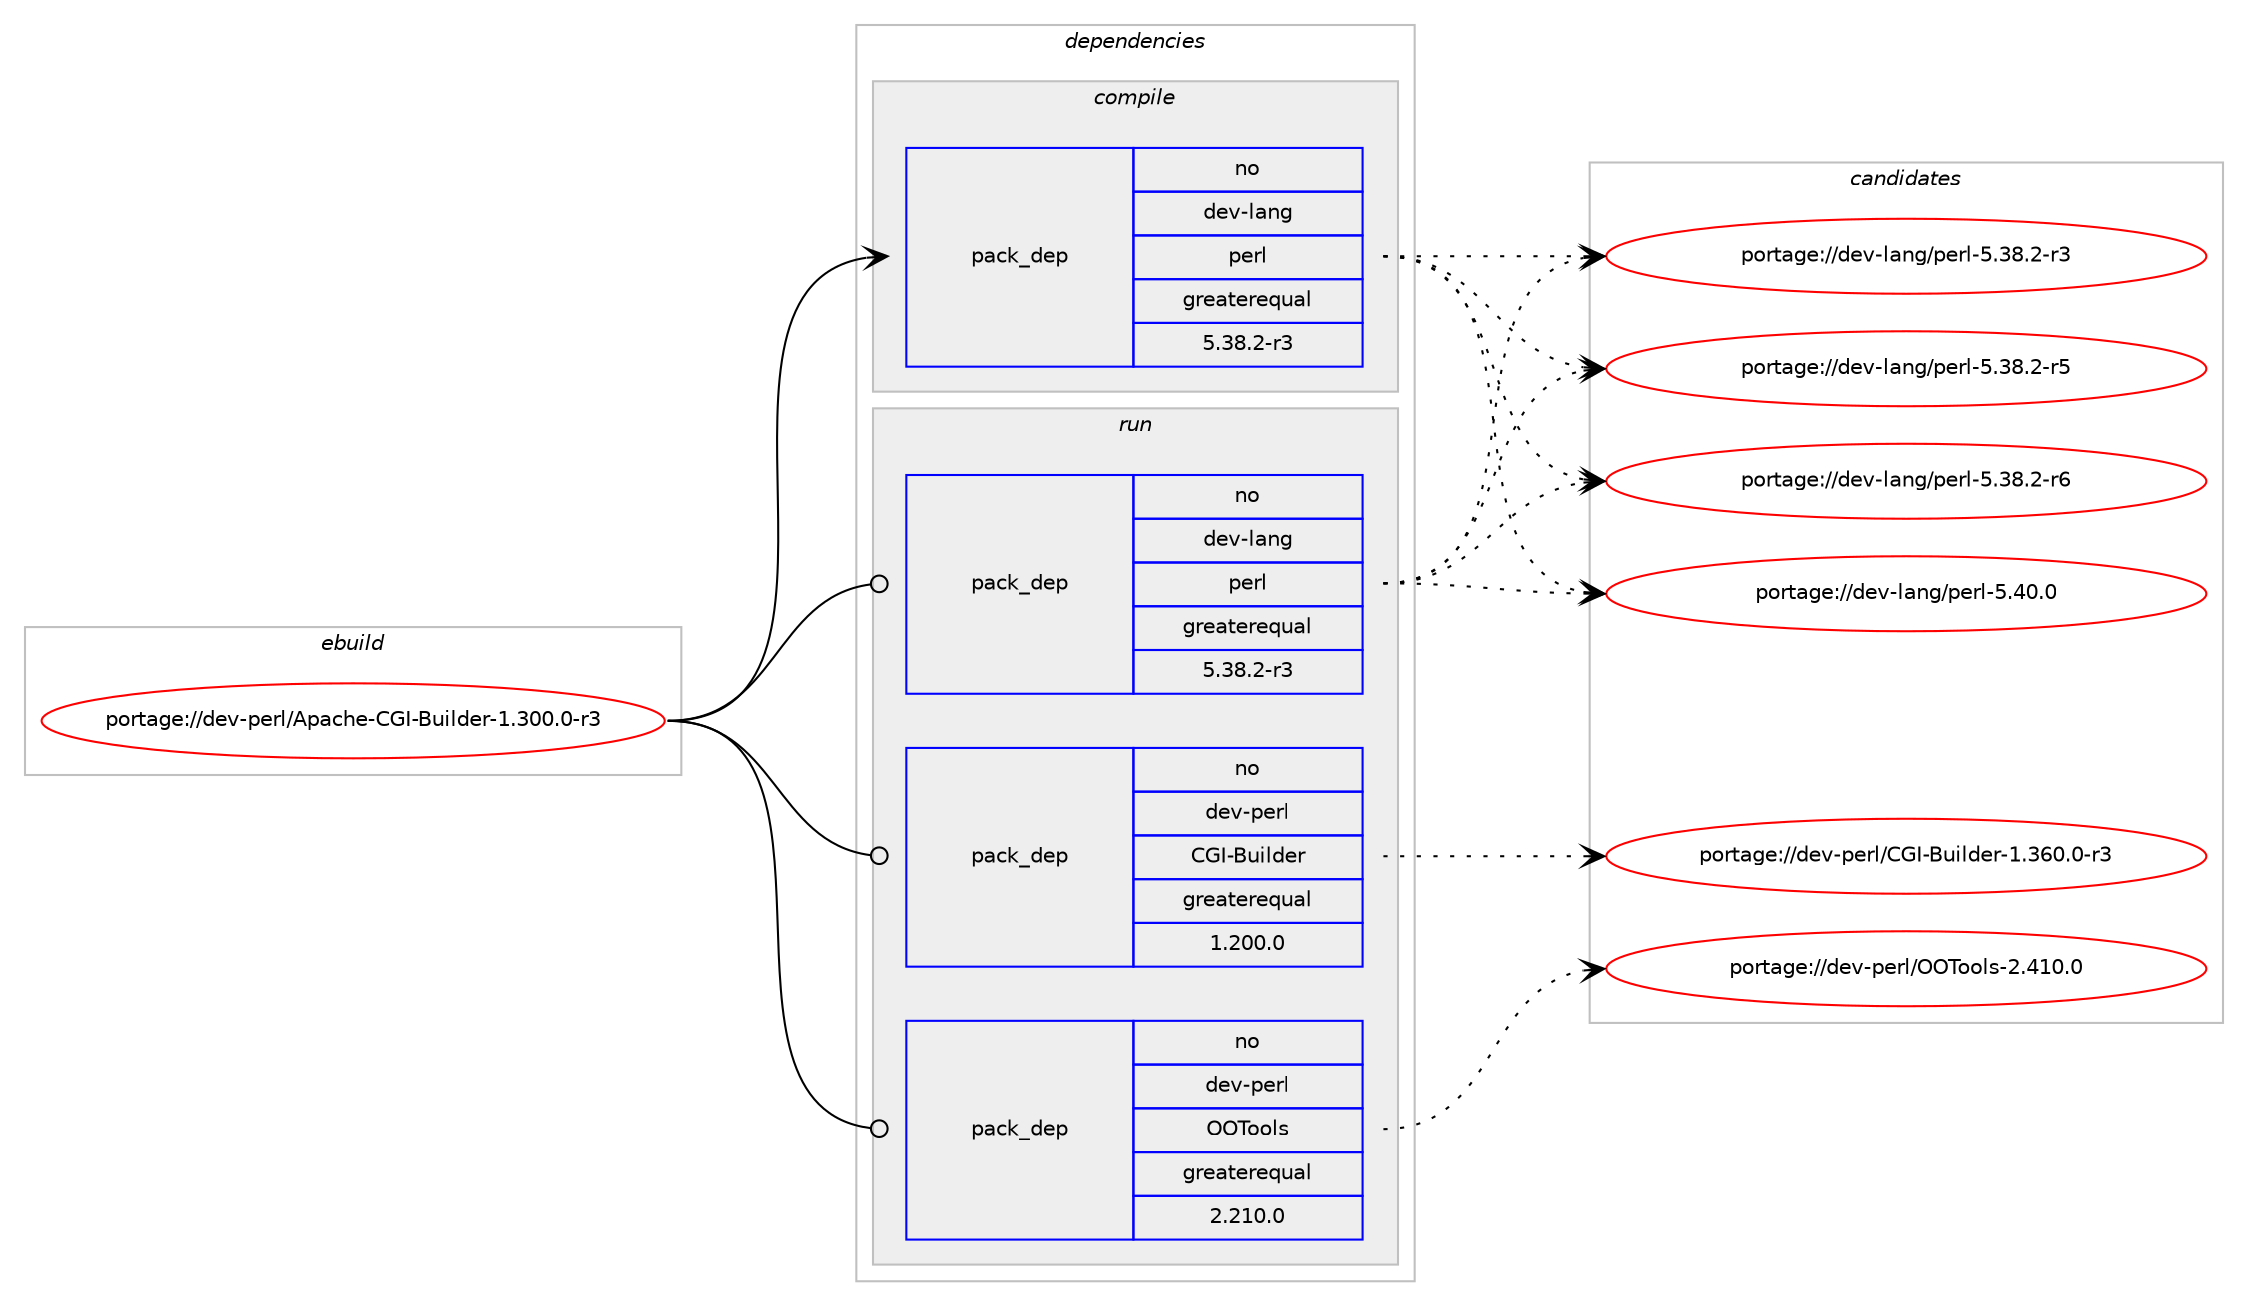 digraph prolog {

# *************
# Graph options
# *************

newrank=true;
concentrate=true;
compound=true;
graph [rankdir=LR,fontname=Helvetica,fontsize=10,ranksep=1.5];#, ranksep=2.5, nodesep=0.2];
edge  [arrowhead=vee];
node  [fontname=Helvetica,fontsize=10];

# **********
# The ebuild
# **********

subgraph cluster_leftcol {
color=gray;
rank=same;
label=<<i>ebuild</i>>;
id [label="portage://dev-perl/Apache-CGI-Builder-1.300.0-r3", color=red, width=4, href="../dev-perl/Apache-CGI-Builder-1.300.0-r3.svg"];
}

# ****************
# The dependencies
# ****************

subgraph cluster_midcol {
color=gray;
label=<<i>dependencies</i>>;
subgraph cluster_compile {
fillcolor="#eeeeee";
style=filled;
label=<<i>compile</i>>;
subgraph pack32957 {
dependency63015 [label=<<TABLE BORDER="0" CELLBORDER="1" CELLSPACING="0" CELLPADDING="4" WIDTH="220"><TR><TD ROWSPAN="6" CELLPADDING="30">pack_dep</TD></TR><TR><TD WIDTH="110">no</TD></TR><TR><TD>dev-lang</TD></TR><TR><TD>perl</TD></TR><TR><TD>greaterequal</TD></TR><TR><TD>5.38.2-r3</TD></TR></TABLE>>, shape=none, color=blue];
}
id:e -> dependency63015:w [weight=20,style="solid",arrowhead="vee"];
}
subgraph cluster_compileandrun {
fillcolor="#eeeeee";
style=filled;
label=<<i>compile and run</i>>;
}
subgraph cluster_run {
fillcolor="#eeeeee";
style=filled;
label=<<i>run</i>>;
subgraph pack32958 {
dependency63016 [label=<<TABLE BORDER="0" CELLBORDER="1" CELLSPACING="0" CELLPADDING="4" WIDTH="220"><TR><TD ROWSPAN="6" CELLPADDING="30">pack_dep</TD></TR><TR><TD WIDTH="110">no</TD></TR><TR><TD>dev-lang</TD></TR><TR><TD>perl</TD></TR><TR><TD>greaterequal</TD></TR><TR><TD>5.38.2-r3</TD></TR></TABLE>>, shape=none, color=blue];
}
id:e -> dependency63016:w [weight=20,style="solid",arrowhead="odot"];
# *** BEGIN UNKNOWN DEPENDENCY TYPE (TODO) ***
# id -> package_dependency(portage://dev-perl/Apache-CGI-Builder-1.300.0-r3,run,no,dev-lang,perl,none,[,,],any_same_slot,[])
# *** END UNKNOWN DEPENDENCY TYPE (TODO) ***

subgraph pack32959 {
dependency63017 [label=<<TABLE BORDER="0" CELLBORDER="1" CELLSPACING="0" CELLPADDING="4" WIDTH="220"><TR><TD ROWSPAN="6" CELLPADDING="30">pack_dep</TD></TR><TR><TD WIDTH="110">no</TD></TR><TR><TD>dev-perl</TD></TR><TR><TD>CGI-Builder</TD></TR><TR><TD>greaterequal</TD></TR><TR><TD>1.200.0</TD></TR></TABLE>>, shape=none, color=blue];
}
id:e -> dependency63017:w [weight=20,style="solid",arrowhead="odot"];
subgraph pack32960 {
dependency63018 [label=<<TABLE BORDER="0" CELLBORDER="1" CELLSPACING="0" CELLPADDING="4" WIDTH="220"><TR><TD ROWSPAN="6" CELLPADDING="30">pack_dep</TD></TR><TR><TD WIDTH="110">no</TD></TR><TR><TD>dev-perl</TD></TR><TR><TD>OOTools</TD></TR><TR><TD>greaterequal</TD></TR><TR><TD>2.210.0</TD></TR></TABLE>>, shape=none, color=blue];
}
id:e -> dependency63018:w [weight=20,style="solid",arrowhead="odot"];
# *** BEGIN UNKNOWN DEPENDENCY TYPE (TODO) ***
# id -> package_dependency(portage://dev-perl/Apache-CGI-Builder-1.300.0-r3,run,no,www-apache,mod_perl,none,[,,],[],[])
# *** END UNKNOWN DEPENDENCY TYPE (TODO) ***

}
}

# **************
# The candidates
# **************

subgraph cluster_choices {
rank=same;
color=gray;
label=<<i>candidates</i>>;

subgraph choice32957 {
color=black;
nodesep=1;
choice100101118451089711010347112101114108455346515646504511451 [label="portage://dev-lang/perl-5.38.2-r3", color=red, width=4,href="../dev-lang/perl-5.38.2-r3.svg"];
choice100101118451089711010347112101114108455346515646504511453 [label="portage://dev-lang/perl-5.38.2-r5", color=red, width=4,href="../dev-lang/perl-5.38.2-r5.svg"];
choice100101118451089711010347112101114108455346515646504511454 [label="portage://dev-lang/perl-5.38.2-r6", color=red, width=4,href="../dev-lang/perl-5.38.2-r6.svg"];
choice10010111845108971101034711210111410845534652484648 [label="portage://dev-lang/perl-5.40.0", color=red, width=4,href="../dev-lang/perl-5.40.0.svg"];
dependency63015:e -> choice100101118451089711010347112101114108455346515646504511451:w [style=dotted,weight="100"];
dependency63015:e -> choice100101118451089711010347112101114108455346515646504511453:w [style=dotted,weight="100"];
dependency63015:e -> choice100101118451089711010347112101114108455346515646504511454:w [style=dotted,weight="100"];
dependency63015:e -> choice10010111845108971101034711210111410845534652484648:w [style=dotted,weight="100"];
}
subgraph choice32958 {
color=black;
nodesep=1;
choice100101118451089711010347112101114108455346515646504511451 [label="portage://dev-lang/perl-5.38.2-r3", color=red, width=4,href="../dev-lang/perl-5.38.2-r3.svg"];
choice100101118451089711010347112101114108455346515646504511453 [label="portage://dev-lang/perl-5.38.2-r5", color=red, width=4,href="../dev-lang/perl-5.38.2-r5.svg"];
choice100101118451089711010347112101114108455346515646504511454 [label="portage://dev-lang/perl-5.38.2-r6", color=red, width=4,href="../dev-lang/perl-5.38.2-r6.svg"];
choice10010111845108971101034711210111410845534652484648 [label="portage://dev-lang/perl-5.40.0", color=red, width=4,href="../dev-lang/perl-5.40.0.svg"];
dependency63016:e -> choice100101118451089711010347112101114108455346515646504511451:w [style=dotted,weight="100"];
dependency63016:e -> choice100101118451089711010347112101114108455346515646504511453:w [style=dotted,weight="100"];
dependency63016:e -> choice100101118451089711010347112101114108455346515646504511454:w [style=dotted,weight="100"];
dependency63016:e -> choice10010111845108971101034711210111410845534652484648:w [style=dotted,weight="100"];
}
subgraph choice32959 {
color=black;
nodesep=1;
choice1001011184511210111410847677173456611710510810010111445494651544846484511451 [label="portage://dev-perl/CGI-Builder-1.360.0-r3", color=red, width=4,href="../dev-perl/CGI-Builder-1.360.0-r3.svg"];
dependency63017:e -> choice1001011184511210111410847677173456611710510810010111445494651544846484511451:w [style=dotted,weight="100"];
}
subgraph choice32960 {
color=black;
nodesep=1;
choice10010111845112101114108477979841111111081154550465249484648 [label="portage://dev-perl/OOTools-2.410.0", color=red, width=4,href="../dev-perl/OOTools-2.410.0.svg"];
dependency63018:e -> choice10010111845112101114108477979841111111081154550465249484648:w [style=dotted,weight="100"];
}
}

}
